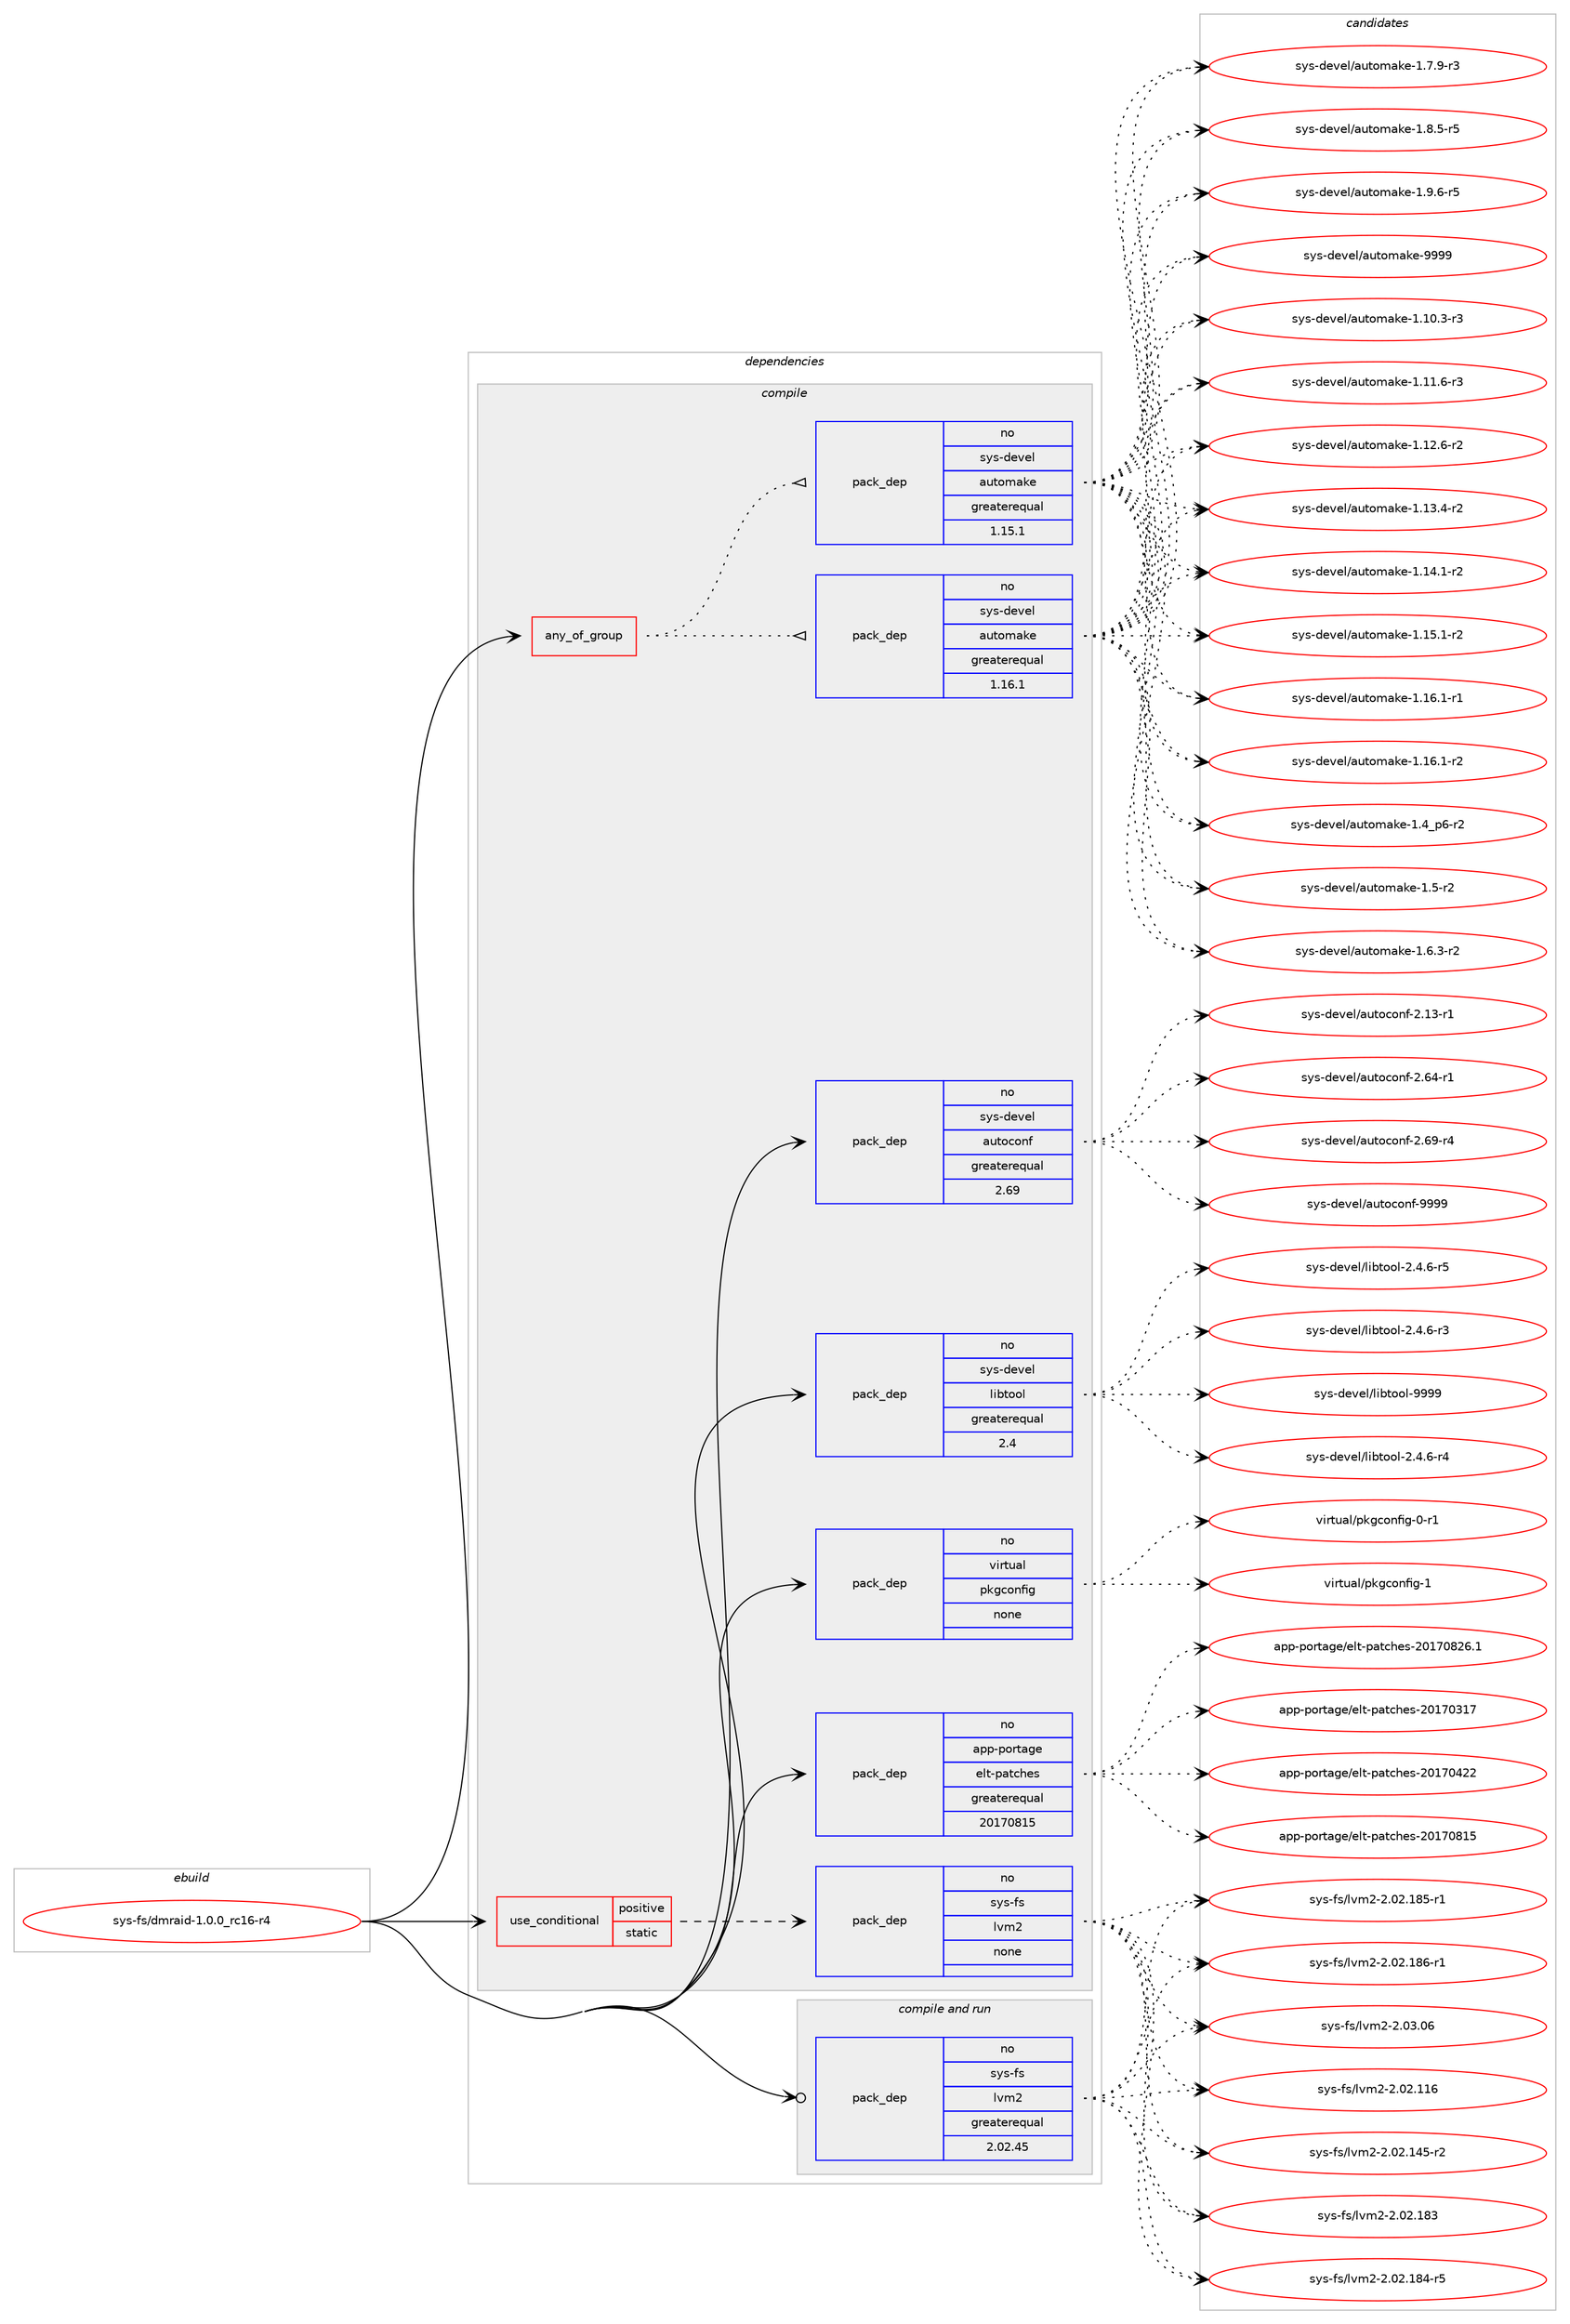 digraph prolog {

# *************
# Graph options
# *************

newrank=true;
concentrate=true;
compound=true;
graph [rankdir=LR,fontname=Helvetica,fontsize=10,ranksep=1.5];#, ranksep=2.5, nodesep=0.2];
edge  [arrowhead=vee];
node  [fontname=Helvetica,fontsize=10];

# **********
# The ebuild
# **********

subgraph cluster_leftcol {
color=gray;
rank=same;
label=<<i>ebuild</i>>;
id [label="sys-fs/dmraid-1.0.0_rc16-r4", color=red, width=4, href="../sys-fs/dmraid-1.0.0_rc16-r4.svg"];
}

# ****************
# The dependencies
# ****************

subgraph cluster_midcol {
color=gray;
label=<<i>dependencies</i>>;
subgraph cluster_compile {
fillcolor="#eeeeee";
style=filled;
label=<<i>compile</i>>;
subgraph any15090 {
dependency891785 [label=<<TABLE BORDER="0" CELLBORDER="1" CELLSPACING="0" CELLPADDING="4"><TR><TD CELLPADDING="10">any_of_group</TD></TR></TABLE>>, shape=none, color=red];subgraph pack661804 {
dependency891786 [label=<<TABLE BORDER="0" CELLBORDER="1" CELLSPACING="0" CELLPADDING="4" WIDTH="220"><TR><TD ROWSPAN="6" CELLPADDING="30">pack_dep</TD></TR><TR><TD WIDTH="110">no</TD></TR><TR><TD>sys-devel</TD></TR><TR><TD>automake</TD></TR><TR><TD>greaterequal</TD></TR><TR><TD>1.16.1</TD></TR></TABLE>>, shape=none, color=blue];
}
dependency891785:e -> dependency891786:w [weight=20,style="dotted",arrowhead="oinv"];
subgraph pack661805 {
dependency891787 [label=<<TABLE BORDER="0" CELLBORDER="1" CELLSPACING="0" CELLPADDING="4" WIDTH="220"><TR><TD ROWSPAN="6" CELLPADDING="30">pack_dep</TD></TR><TR><TD WIDTH="110">no</TD></TR><TR><TD>sys-devel</TD></TR><TR><TD>automake</TD></TR><TR><TD>greaterequal</TD></TR><TR><TD>1.15.1</TD></TR></TABLE>>, shape=none, color=blue];
}
dependency891785:e -> dependency891787:w [weight=20,style="dotted",arrowhead="oinv"];
}
id:e -> dependency891785:w [weight=20,style="solid",arrowhead="vee"];
subgraph cond214354 {
dependency891788 [label=<<TABLE BORDER="0" CELLBORDER="1" CELLSPACING="0" CELLPADDING="4"><TR><TD ROWSPAN="3" CELLPADDING="10">use_conditional</TD></TR><TR><TD>positive</TD></TR><TR><TD>static</TD></TR></TABLE>>, shape=none, color=red];
subgraph pack661806 {
dependency891789 [label=<<TABLE BORDER="0" CELLBORDER="1" CELLSPACING="0" CELLPADDING="4" WIDTH="220"><TR><TD ROWSPAN="6" CELLPADDING="30">pack_dep</TD></TR><TR><TD WIDTH="110">no</TD></TR><TR><TD>sys-fs</TD></TR><TR><TD>lvm2</TD></TR><TR><TD>none</TD></TR><TR><TD></TD></TR></TABLE>>, shape=none, color=blue];
}
dependency891788:e -> dependency891789:w [weight=20,style="dashed",arrowhead="vee"];
}
id:e -> dependency891788:w [weight=20,style="solid",arrowhead="vee"];
subgraph pack661807 {
dependency891790 [label=<<TABLE BORDER="0" CELLBORDER="1" CELLSPACING="0" CELLPADDING="4" WIDTH="220"><TR><TD ROWSPAN="6" CELLPADDING="30">pack_dep</TD></TR><TR><TD WIDTH="110">no</TD></TR><TR><TD>app-portage</TD></TR><TR><TD>elt-patches</TD></TR><TR><TD>greaterequal</TD></TR><TR><TD>20170815</TD></TR></TABLE>>, shape=none, color=blue];
}
id:e -> dependency891790:w [weight=20,style="solid",arrowhead="vee"];
subgraph pack661808 {
dependency891791 [label=<<TABLE BORDER="0" CELLBORDER="1" CELLSPACING="0" CELLPADDING="4" WIDTH="220"><TR><TD ROWSPAN="6" CELLPADDING="30">pack_dep</TD></TR><TR><TD WIDTH="110">no</TD></TR><TR><TD>sys-devel</TD></TR><TR><TD>autoconf</TD></TR><TR><TD>greaterequal</TD></TR><TR><TD>2.69</TD></TR></TABLE>>, shape=none, color=blue];
}
id:e -> dependency891791:w [weight=20,style="solid",arrowhead="vee"];
subgraph pack661809 {
dependency891792 [label=<<TABLE BORDER="0" CELLBORDER="1" CELLSPACING="0" CELLPADDING="4" WIDTH="220"><TR><TD ROWSPAN="6" CELLPADDING="30">pack_dep</TD></TR><TR><TD WIDTH="110">no</TD></TR><TR><TD>sys-devel</TD></TR><TR><TD>libtool</TD></TR><TR><TD>greaterequal</TD></TR><TR><TD>2.4</TD></TR></TABLE>>, shape=none, color=blue];
}
id:e -> dependency891792:w [weight=20,style="solid",arrowhead="vee"];
subgraph pack661810 {
dependency891793 [label=<<TABLE BORDER="0" CELLBORDER="1" CELLSPACING="0" CELLPADDING="4" WIDTH="220"><TR><TD ROWSPAN="6" CELLPADDING="30">pack_dep</TD></TR><TR><TD WIDTH="110">no</TD></TR><TR><TD>virtual</TD></TR><TR><TD>pkgconfig</TD></TR><TR><TD>none</TD></TR><TR><TD></TD></TR></TABLE>>, shape=none, color=blue];
}
id:e -> dependency891793:w [weight=20,style="solid",arrowhead="vee"];
}
subgraph cluster_compileandrun {
fillcolor="#eeeeee";
style=filled;
label=<<i>compile and run</i>>;
subgraph pack661811 {
dependency891794 [label=<<TABLE BORDER="0" CELLBORDER="1" CELLSPACING="0" CELLPADDING="4" WIDTH="220"><TR><TD ROWSPAN="6" CELLPADDING="30">pack_dep</TD></TR><TR><TD WIDTH="110">no</TD></TR><TR><TD>sys-fs</TD></TR><TR><TD>lvm2</TD></TR><TR><TD>greaterequal</TD></TR><TR><TD>2.02.45</TD></TR></TABLE>>, shape=none, color=blue];
}
id:e -> dependency891794:w [weight=20,style="solid",arrowhead="odotvee"];
}
subgraph cluster_run {
fillcolor="#eeeeee";
style=filled;
label=<<i>run</i>>;
}
}

# **************
# The candidates
# **************

subgraph cluster_choices {
rank=same;
color=gray;
label=<<i>candidates</i>>;

subgraph choice661804 {
color=black;
nodesep=1;
choice11512111545100101118101108479711711611110997107101454946494846514511451 [label="sys-devel/automake-1.10.3-r3", color=red, width=4,href="../sys-devel/automake-1.10.3-r3.svg"];
choice11512111545100101118101108479711711611110997107101454946494946544511451 [label="sys-devel/automake-1.11.6-r3", color=red, width=4,href="../sys-devel/automake-1.11.6-r3.svg"];
choice11512111545100101118101108479711711611110997107101454946495046544511450 [label="sys-devel/automake-1.12.6-r2", color=red, width=4,href="../sys-devel/automake-1.12.6-r2.svg"];
choice11512111545100101118101108479711711611110997107101454946495146524511450 [label="sys-devel/automake-1.13.4-r2", color=red, width=4,href="../sys-devel/automake-1.13.4-r2.svg"];
choice11512111545100101118101108479711711611110997107101454946495246494511450 [label="sys-devel/automake-1.14.1-r2", color=red, width=4,href="../sys-devel/automake-1.14.1-r2.svg"];
choice11512111545100101118101108479711711611110997107101454946495346494511450 [label="sys-devel/automake-1.15.1-r2", color=red, width=4,href="../sys-devel/automake-1.15.1-r2.svg"];
choice11512111545100101118101108479711711611110997107101454946495446494511449 [label="sys-devel/automake-1.16.1-r1", color=red, width=4,href="../sys-devel/automake-1.16.1-r1.svg"];
choice11512111545100101118101108479711711611110997107101454946495446494511450 [label="sys-devel/automake-1.16.1-r2", color=red, width=4,href="../sys-devel/automake-1.16.1-r2.svg"];
choice115121115451001011181011084797117116111109971071014549465295112544511450 [label="sys-devel/automake-1.4_p6-r2", color=red, width=4,href="../sys-devel/automake-1.4_p6-r2.svg"];
choice11512111545100101118101108479711711611110997107101454946534511450 [label="sys-devel/automake-1.5-r2", color=red, width=4,href="../sys-devel/automake-1.5-r2.svg"];
choice115121115451001011181011084797117116111109971071014549465446514511450 [label="sys-devel/automake-1.6.3-r2", color=red, width=4,href="../sys-devel/automake-1.6.3-r2.svg"];
choice115121115451001011181011084797117116111109971071014549465546574511451 [label="sys-devel/automake-1.7.9-r3", color=red, width=4,href="../sys-devel/automake-1.7.9-r3.svg"];
choice115121115451001011181011084797117116111109971071014549465646534511453 [label="sys-devel/automake-1.8.5-r5", color=red, width=4,href="../sys-devel/automake-1.8.5-r5.svg"];
choice115121115451001011181011084797117116111109971071014549465746544511453 [label="sys-devel/automake-1.9.6-r5", color=red, width=4,href="../sys-devel/automake-1.9.6-r5.svg"];
choice115121115451001011181011084797117116111109971071014557575757 [label="sys-devel/automake-9999", color=red, width=4,href="../sys-devel/automake-9999.svg"];
dependency891786:e -> choice11512111545100101118101108479711711611110997107101454946494846514511451:w [style=dotted,weight="100"];
dependency891786:e -> choice11512111545100101118101108479711711611110997107101454946494946544511451:w [style=dotted,weight="100"];
dependency891786:e -> choice11512111545100101118101108479711711611110997107101454946495046544511450:w [style=dotted,weight="100"];
dependency891786:e -> choice11512111545100101118101108479711711611110997107101454946495146524511450:w [style=dotted,weight="100"];
dependency891786:e -> choice11512111545100101118101108479711711611110997107101454946495246494511450:w [style=dotted,weight="100"];
dependency891786:e -> choice11512111545100101118101108479711711611110997107101454946495346494511450:w [style=dotted,weight="100"];
dependency891786:e -> choice11512111545100101118101108479711711611110997107101454946495446494511449:w [style=dotted,weight="100"];
dependency891786:e -> choice11512111545100101118101108479711711611110997107101454946495446494511450:w [style=dotted,weight="100"];
dependency891786:e -> choice115121115451001011181011084797117116111109971071014549465295112544511450:w [style=dotted,weight="100"];
dependency891786:e -> choice11512111545100101118101108479711711611110997107101454946534511450:w [style=dotted,weight="100"];
dependency891786:e -> choice115121115451001011181011084797117116111109971071014549465446514511450:w [style=dotted,weight="100"];
dependency891786:e -> choice115121115451001011181011084797117116111109971071014549465546574511451:w [style=dotted,weight="100"];
dependency891786:e -> choice115121115451001011181011084797117116111109971071014549465646534511453:w [style=dotted,weight="100"];
dependency891786:e -> choice115121115451001011181011084797117116111109971071014549465746544511453:w [style=dotted,weight="100"];
dependency891786:e -> choice115121115451001011181011084797117116111109971071014557575757:w [style=dotted,weight="100"];
}
subgraph choice661805 {
color=black;
nodesep=1;
choice11512111545100101118101108479711711611110997107101454946494846514511451 [label="sys-devel/automake-1.10.3-r3", color=red, width=4,href="../sys-devel/automake-1.10.3-r3.svg"];
choice11512111545100101118101108479711711611110997107101454946494946544511451 [label="sys-devel/automake-1.11.6-r3", color=red, width=4,href="../sys-devel/automake-1.11.6-r3.svg"];
choice11512111545100101118101108479711711611110997107101454946495046544511450 [label="sys-devel/automake-1.12.6-r2", color=red, width=4,href="../sys-devel/automake-1.12.6-r2.svg"];
choice11512111545100101118101108479711711611110997107101454946495146524511450 [label="sys-devel/automake-1.13.4-r2", color=red, width=4,href="../sys-devel/automake-1.13.4-r2.svg"];
choice11512111545100101118101108479711711611110997107101454946495246494511450 [label="sys-devel/automake-1.14.1-r2", color=red, width=4,href="../sys-devel/automake-1.14.1-r2.svg"];
choice11512111545100101118101108479711711611110997107101454946495346494511450 [label="sys-devel/automake-1.15.1-r2", color=red, width=4,href="../sys-devel/automake-1.15.1-r2.svg"];
choice11512111545100101118101108479711711611110997107101454946495446494511449 [label="sys-devel/automake-1.16.1-r1", color=red, width=4,href="../sys-devel/automake-1.16.1-r1.svg"];
choice11512111545100101118101108479711711611110997107101454946495446494511450 [label="sys-devel/automake-1.16.1-r2", color=red, width=4,href="../sys-devel/automake-1.16.1-r2.svg"];
choice115121115451001011181011084797117116111109971071014549465295112544511450 [label="sys-devel/automake-1.4_p6-r2", color=red, width=4,href="../sys-devel/automake-1.4_p6-r2.svg"];
choice11512111545100101118101108479711711611110997107101454946534511450 [label="sys-devel/automake-1.5-r2", color=red, width=4,href="../sys-devel/automake-1.5-r2.svg"];
choice115121115451001011181011084797117116111109971071014549465446514511450 [label="sys-devel/automake-1.6.3-r2", color=red, width=4,href="../sys-devel/automake-1.6.3-r2.svg"];
choice115121115451001011181011084797117116111109971071014549465546574511451 [label="sys-devel/automake-1.7.9-r3", color=red, width=4,href="../sys-devel/automake-1.7.9-r3.svg"];
choice115121115451001011181011084797117116111109971071014549465646534511453 [label="sys-devel/automake-1.8.5-r5", color=red, width=4,href="../sys-devel/automake-1.8.5-r5.svg"];
choice115121115451001011181011084797117116111109971071014549465746544511453 [label="sys-devel/automake-1.9.6-r5", color=red, width=4,href="../sys-devel/automake-1.9.6-r5.svg"];
choice115121115451001011181011084797117116111109971071014557575757 [label="sys-devel/automake-9999", color=red, width=4,href="../sys-devel/automake-9999.svg"];
dependency891787:e -> choice11512111545100101118101108479711711611110997107101454946494846514511451:w [style=dotted,weight="100"];
dependency891787:e -> choice11512111545100101118101108479711711611110997107101454946494946544511451:w [style=dotted,weight="100"];
dependency891787:e -> choice11512111545100101118101108479711711611110997107101454946495046544511450:w [style=dotted,weight="100"];
dependency891787:e -> choice11512111545100101118101108479711711611110997107101454946495146524511450:w [style=dotted,weight="100"];
dependency891787:e -> choice11512111545100101118101108479711711611110997107101454946495246494511450:w [style=dotted,weight="100"];
dependency891787:e -> choice11512111545100101118101108479711711611110997107101454946495346494511450:w [style=dotted,weight="100"];
dependency891787:e -> choice11512111545100101118101108479711711611110997107101454946495446494511449:w [style=dotted,weight="100"];
dependency891787:e -> choice11512111545100101118101108479711711611110997107101454946495446494511450:w [style=dotted,weight="100"];
dependency891787:e -> choice115121115451001011181011084797117116111109971071014549465295112544511450:w [style=dotted,weight="100"];
dependency891787:e -> choice11512111545100101118101108479711711611110997107101454946534511450:w [style=dotted,weight="100"];
dependency891787:e -> choice115121115451001011181011084797117116111109971071014549465446514511450:w [style=dotted,weight="100"];
dependency891787:e -> choice115121115451001011181011084797117116111109971071014549465546574511451:w [style=dotted,weight="100"];
dependency891787:e -> choice115121115451001011181011084797117116111109971071014549465646534511453:w [style=dotted,weight="100"];
dependency891787:e -> choice115121115451001011181011084797117116111109971071014549465746544511453:w [style=dotted,weight="100"];
dependency891787:e -> choice115121115451001011181011084797117116111109971071014557575757:w [style=dotted,weight="100"];
}
subgraph choice661806 {
color=black;
nodesep=1;
choice115121115451021154710811810950455046485046494954 [label="sys-fs/lvm2-2.02.116", color=red, width=4,href="../sys-fs/lvm2-2.02.116.svg"];
choice1151211154510211547108118109504550464850464952534511450 [label="sys-fs/lvm2-2.02.145-r2", color=red, width=4,href="../sys-fs/lvm2-2.02.145-r2.svg"];
choice115121115451021154710811810950455046485046495651 [label="sys-fs/lvm2-2.02.183", color=red, width=4,href="../sys-fs/lvm2-2.02.183.svg"];
choice1151211154510211547108118109504550464850464956524511453 [label="sys-fs/lvm2-2.02.184-r5", color=red, width=4,href="../sys-fs/lvm2-2.02.184-r5.svg"];
choice1151211154510211547108118109504550464850464956534511449 [label="sys-fs/lvm2-2.02.185-r1", color=red, width=4,href="../sys-fs/lvm2-2.02.185-r1.svg"];
choice1151211154510211547108118109504550464850464956544511449 [label="sys-fs/lvm2-2.02.186-r1", color=red, width=4,href="../sys-fs/lvm2-2.02.186-r1.svg"];
choice1151211154510211547108118109504550464851464854 [label="sys-fs/lvm2-2.03.06", color=red, width=4,href="../sys-fs/lvm2-2.03.06.svg"];
dependency891789:e -> choice115121115451021154710811810950455046485046494954:w [style=dotted,weight="100"];
dependency891789:e -> choice1151211154510211547108118109504550464850464952534511450:w [style=dotted,weight="100"];
dependency891789:e -> choice115121115451021154710811810950455046485046495651:w [style=dotted,weight="100"];
dependency891789:e -> choice1151211154510211547108118109504550464850464956524511453:w [style=dotted,weight="100"];
dependency891789:e -> choice1151211154510211547108118109504550464850464956534511449:w [style=dotted,weight="100"];
dependency891789:e -> choice1151211154510211547108118109504550464850464956544511449:w [style=dotted,weight="100"];
dependency891789:e -> choice1151211154510211547108118109504550464851464854:w [style=dotted,weight="100"];
}
subgraph choice661807 {
color=black;
nodesep=1;
choice97112112451121111141169710310147101108116451129711699104101115455048495548514955 [label="app-portage/elt-patches-20170317", color=red, width=4,href="../app-portage/elt-patches-20170317.svg"];
choice97112112451121111141169710310147101108116451129711699104101115455048495548525050 [label="app-portage/elt-patches-20170422", color=red, width=4,href="../app-portage/elt-patches-20170422.svg"];
choice97112112451121111141169710310147101108116451129711699104101115455048495548564953 [label="app-portage/elt-patches-20170815", color=red, width=4,href="../app-portage/elt-patches-20170815.svg"];
choice971121124511211111411697103101471011081164511297116991041011154550484955485650544649 [label="app-portage/elt-patches-20170826.1", color=red, width=4,href="../app-portage/elt-patches-20170826.1.svg"];
dependency891790:e -> choice97112112451121111141169710310147101108116451129711699104101115455048495548514955:w [style=dotted,weight="100"];
dependency891790:e -> choice97112112451121111141169710310147101108116451129711699104101115455048495548525050:w [style=dotted,weight="100"];
dependency891790:e -> choice97112112451121111141169710310147101108116451129711699104101115455048495548564953:w [style=dotted,weight="100"];
dependency891790:e -> choice971121124511211111411697103101471011081164511297116991041011154550484955485650544649:w [style=dotted,weight="100"];
}
subgraph choice661808 {
color=black;
nodesep=1;
choice1151211154510010111810110847971171161119911111010245504649514511449 [label="sys-devel/autoconf-2.13-r1", color=red, width=4,href="../sys-devel/autoconf-2.13-r1.svg"];
choice1151211154510010111810110847971171161119911111010245504654524511449 [label="sys-devel/autoconf-2.64-r1", color=red, width=4,href="../sys-devel/autoconf-2.64-r1.svg"];
choice1151211154510010111810110847971171161119911111010245504654574511452 [label="sys-devel/autoconf-2.69-r4", color=red, width=4,href="../sys-devel/autoconf-2.69-r4.svg"];
choice115121115451001011181011084797117116111991111101024557575757 [label="sys-devel/autoconf-9999", color=red, width=4,href="../sys-devel/autoconf-9999.svg"];
dependency891791:e -> choice1151211154510010111810110847971171161119911111010245504649514511449:w [style=dotted,weight="100"];
dependency891791:e -> choice1151211154510010111810110847971171161119911111010245504654524511449:w [style=dotted,weight="100"];
dependency891791:e -> choice1151211154510010111810110847971171161119911111010245504654574511452:w [style=dotted,weight="100"];
dependency891791:e -> choice115121115451001011181011084797117116111991111101024557575757:w [style=dotted,weight="100"];
}
subgraph choice661809 {
color=black;
nodesep=1;
choice1151211154510010111810110847108105981161111111084550465246544511451 [label="sys-devel/libtool-2.4.6-r3", color=red, width=4,href="../sys-devel/libtool-2.4.6-r3.svg"];
choice1151211154510010111810110847108105981161111111084550465246544511452 [label="sys-devel/libtool-2.4.6-r4", color=red, width=4,href="../sys-devel/libtool-2.4.6-r4.svg"];
choice1151211154510010111810110847108105981161111111084550465246544511453 [label="sys-devel/libtool-2.4.6-r5", color=red, width=4,href="../sys-devel/libtool-2.4.6-r5.svg"];
choice1151211154510010111810110847108105981161111111084557575757 [label="sys-devel/libtool-9999", color=red, width=4,href="../sys-devel/libtool-9999.svg"];
dependency891792:e -> choice1151211154510010111810110847108105981161111111084550465246544511451:w [style=dotted,weight="100"];
dependency891792:e -> choice1151211154510010111810110847108105981161111111084550465246544511452:w [style=dotted,weight="100"];
dependency891792:e -> choice1151211154510010111810110847108105981161111111084550465246544511453:w [style=dotted,weight="100"];
dependency891792:e -> choice1151211154510010111810110847108105981161111111084557575757:w [style=dotted,weight="100"];
}
subgraph choice661810 {
color=black;
nodesep=1;
choice11810511411611797108471121071039911111010210510345484511449 [label="virtual/pkgconfig-0-r1", color=red, width=4,href="../virtual/pkgconfig-0-r1.svg"];
choice1181051141161179710847112107103991111101021051034549 [label="virtual/pkgconfig-1", color=red, width=4,href="../virtual/pkgconfig-1.svg"];
dependency891793:e -> choice11810511411611797108471121071039911111010210510345484511449:w [style=dotted,weight="100"];
dependency891793:e -> choice1181051141161179710847112107103991111101021051034549:w [style=dotted,weight="100"];
}
subgraph choice661811 {
color=black;
nodesep=1;
choice115121115451021154710811810950455046485046494954 [label="sys-fs/lvm2-2.02.116", color=red, width=4,href="../sys-fs/lvm2-2.02.116.svg"];
choice1151211154510211547108118109504550464850464952534511450 [label="sys-fs/lvm2-2.02.145-r2", color=red, width=4,href="../sys-fs/lvm2-2.02.145-r2.svg"];
choice115121115451021154710811810950455046485046495651 [label="sys-fs/lvm2-2.02.183", color=red, width=4,href="../sys-fs/lvm2-2.02.183.svg"];
choice1151211154510211547108118109504550464850464956524511453 [label="sys-fs/lvm2-2.02.184-r5", color=red, width=4,href="../sys-fs/lvm2-2.02.184-r5.svg"];
choice1151211154510211547108118109504550464850464956534511449 [label="sys-fs/lvm2-2.02.185-r1", color=red, width=4,href="../sys-fs/lvm2-2.02.185-r1.svg"];
choice1151211154510211547108118109504550464850464956544511449 [label="sys-fs/lvm2-2.02.186-r1", color=red, width=4,href="../sys-fs/lvm2-2.02.186-r1.svg"];
choice1151211154510211547108118109504550464851464854 [label="sys-fs/lvm2-2.03.06", color=red, width=4,href="../sys-fs/lvm2-2.03.06.svg"];
dependency891794:e -> choice115121115451021154710811810950455046485046494954:w [style=dotted,weight="100"];
dependency891794:e -> choice1151211154510211547108118109504550464850464952534511450:w [style=dotted,weight="100"];
dependency891794:e -> choice115121115451021154710811810950455046485046495651:w [style=dotted,weight="100"];
dependency891794:e -> choice1151211154510211547108118109504550464850464956524511453:w [style=dotted,weight="100"];
dependency891794:e -> choice1151211154510211547108118109504550464850464956534511449:w [style=dotted,weight="100"];
dependency891794:e -> choice1151211154510211547108118109504550464850464956544511449:w [style=dotted,weight="100"];
dependency891794:e -> choice1151211154510211547108118109504550464851464854:w [style=dotted,weight="100"];
}
}

}
